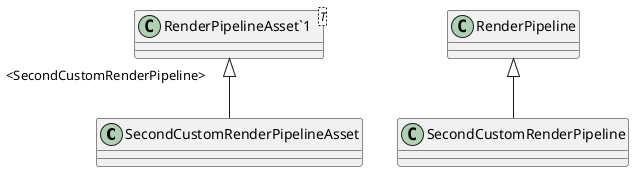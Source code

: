 @startuml
class SecondCustomRenderPipelineAsset {
}
class SecondCustomRenderPipeline {
}
class "RenderPipelineAsset`1"<T> {
}
"RenderPipelineAsset`1" "<SecondCustomRenderPipeline>" <|-- SecondCustomRenderPipelineAsset
RenderPipeline <|-- SecondCustomRenderPipeline
@enduml
